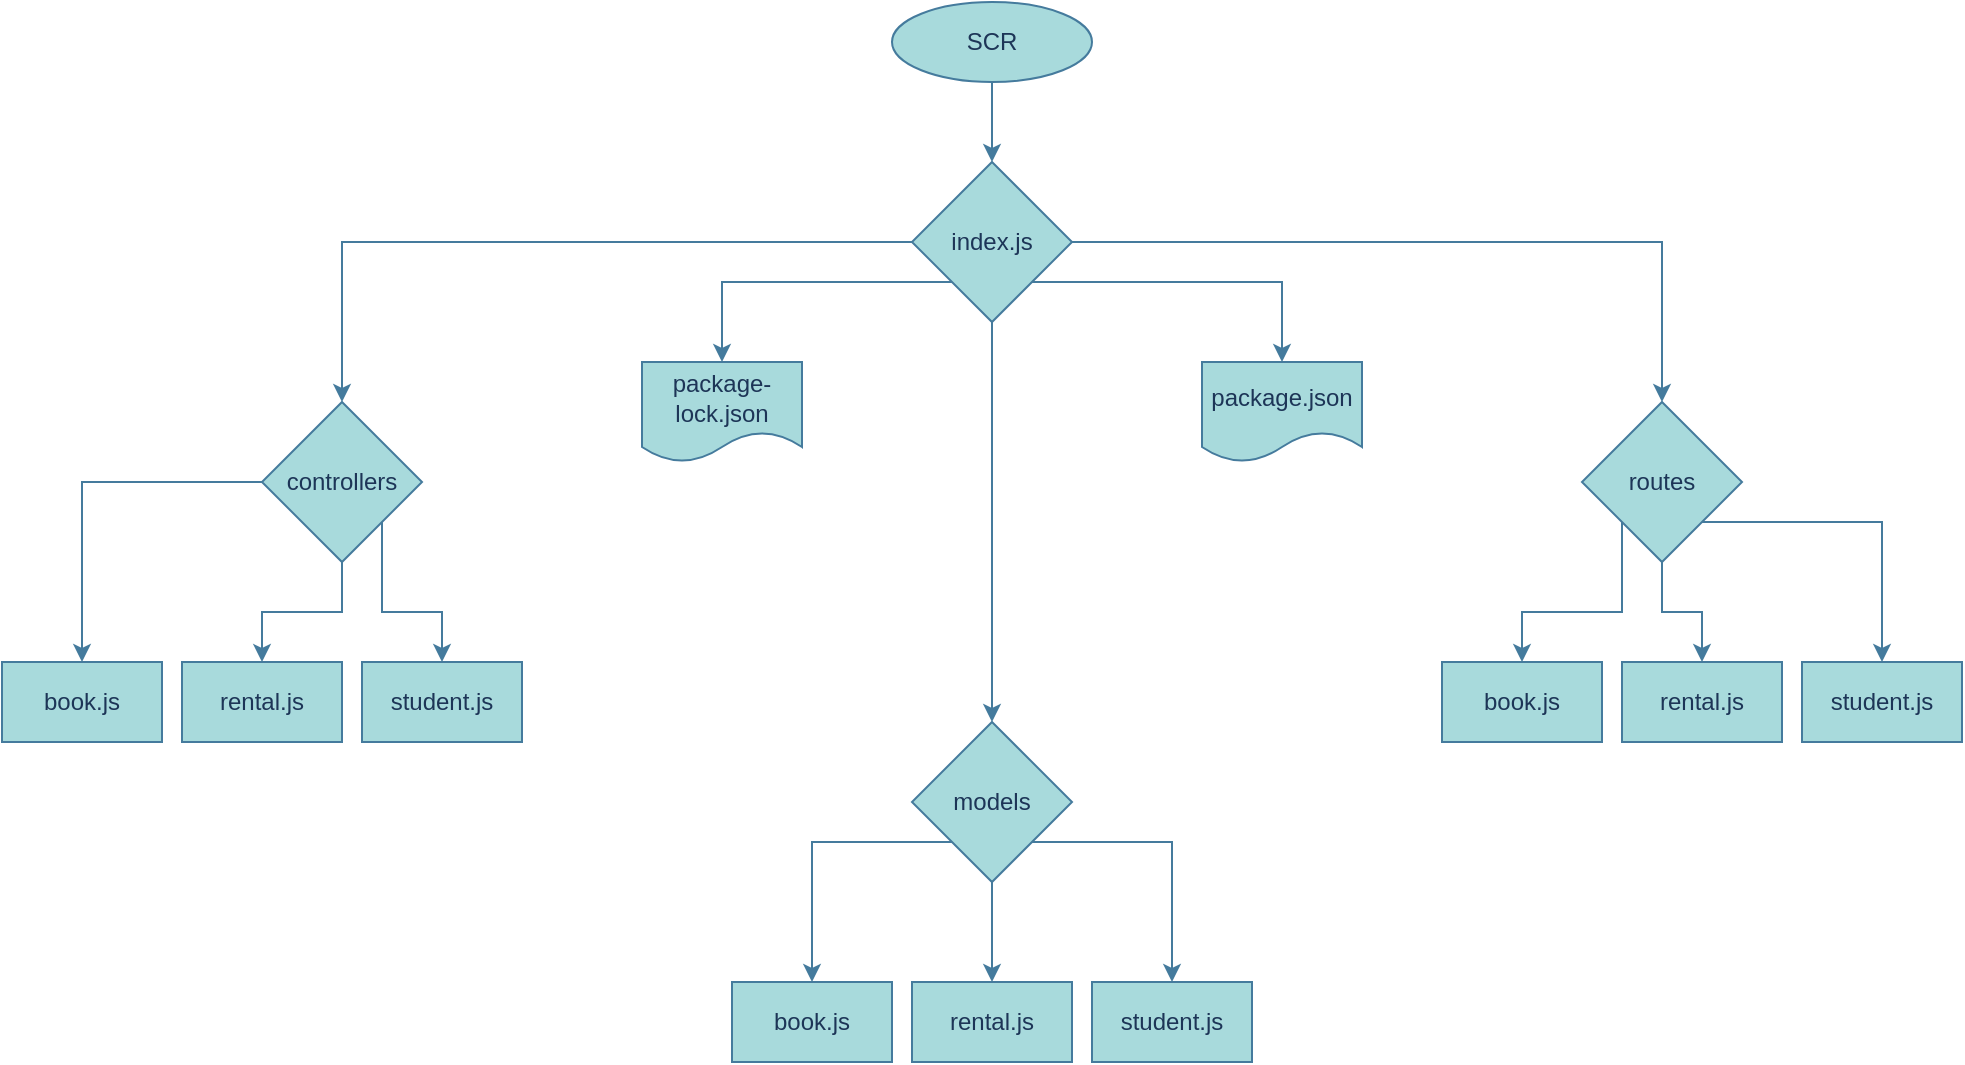<mxfile version="24.7.10">
  <diagram name="Página-1" id="parS8uF_OzrjPGljPjEX">
    <mxGraphModel dx="928" dy="615" grid="1" gridSize="10" guides="1" tooltips="1" connect="1" arrows="1" fold="1" page="1" pageScale="1" pageWidth="1169" pageHeight="827" math="0" shadow="0">
      <root>
        <mxCell id="0" />
        <mxCell id="1" parent="0" />
        <mxCell id="R6YDXP-DM-g-7m_YTFPq-2" style="edgeStyle=orthogonalEdgeStyle;rounded=0;orthogonalLoop=1;jettySize=auto;html=1;exitX=0.5;exitY=1;exitDx=0;exitDy=0;labelBackgroundColor=none;strokeColor=#457B9D;fontColor=default;" edge="1" parent="1" source="R6YDXP-DM-g-7m_YTFPq-1" target="R6YDXP-DM-g-7m_YTFPq-3">
          <mxGeometry relative="1" as="geometry">
            <mxPoint x="585" y="110" as="targetPoint" />
          </mxGeometry>
        </mxCell>
        <mxCell id="R6YDXP-DM-g-7m_YTFPq-1" value="SCR" style="ellipse;whiteSpace=wrap;html=1;align=center;labelBackgroundColor=none;fillColor=#A8DADC;strokeColor=#457B9D;fontColor=#1D3557;" vertex="1" parent="1">
          <mxGeometry x="525" y="30" width="100" height="40" as="geometry" />
        </mxCell>
        <mxCell id="R6YDXP-DM-g-7m_YTFPq-4" style="edgeStyle=orthogonalEdgeStyle;rounded=0;orthogonalLoop=1;jettySize=auto;html=1;labelBackgroundColor=none;strokeColor=#457B9D;fontColor=default;" edge="1" parent="1" source="R6YDXP-DM-g-7m_YTFPq-3" target="R6YDXP-DM-g-7m_YTFPq-5">
          <mxGeometry relative="1" as="geometry">
            <mxPoint x="250" y="150" as="targetPoint" />
          </mxGeometry>
        </mxCell>
        <mxCell id="R6YDXP-DM-g-7m_YTFPq-14" style="edgeStyle=orthogonalEdgeStyle;rounded=0;orthogonalLoop=1;jettySize=auto;html=1;labelBackgroundColor=none;strokeColor=#457B9D;fontColor=default;" edge="1" parent="1" source="R6YDXP-DM-g-7m_YTFPq-3" target="R6YDXP-DM-g-7m_YTFPq-11">
          <mxGeometry relative="1" as="geometry" />
        </mxCell>
        <mxCell id="R6YDXP-DM-g-7m_YTFPq-17" style="edgeStyle=orthogonalEdgeStyle;rounded=0;orthogonalLoop=1;jettySize=auto;html=1;entryX=0.5;entryY=0;entryDx=0;entryDy=0;labelBackgroundColor=none;strokeColor=#457B9D;fontColor=default;" edge="1" parent="1" source="R6YDXP-DM-g-7m_YTFPq-3" target="R6YDXP-DM-g-7m_YTFPq-10">
          <mxGeometry relative="1" as="geometry" />
        </mxCell>
        <mxCell id="R6YDXP-DM-g-7m_YTFPq-38" style="edgeStyle=orthogonalEdgeStyle;rounded=0;orthogonalLoop=1;jettySize=auto;html=1;exitX=0;exitY=1;exitDx=0;exitDy=0;entryX=0.5;entryY=0;entryDx=0;entryDy=0;labelBackgroundColor=none;strokeColor=#457B9D;fontColor=default;" edge="1" parent="1" source="R6YDXP-DM-g-7m_YTFPq-3" target="R6YDXP-DM-g-7m_YTFPq-36">
          <mxGeometry relative="1" as="geometry" />
        </mxCell>
        <mxCell id="R6YDXP-DM-g-7m_YTFPq-39" style="edgeStyle=orthogonalEdgeStyle;rounded=0;orthogonalLoop=1;jettySize=auto;html=1;exitX=1;exitY=1;exitDx=0;exitDy=0;entryX=0.5;entryY=0;entryDx=0;entryDy=0;labelBackgroundColor=none;strokeColor=#457B9D;fontColor=default;" edge="1" parent="1" source="R6YDXP-DM-g-7m_YTFPq-3" target="R6YDXP-DM-g-7m_YTFPq-37">
          <mxGeometry relative="1" as="geometry" />
        </mxCell>
        <mxCell id="R6YDXP-DM-g-7m_YTFPq-3" value="index.js" style="rhombus;whiteSpace=wrap;html=1;labelBackgroundColor=none;fillColor=#A8DADC;strokeColor=#457B9D;fontColor=#1D3557;" vertex="1" parent="1">
          <mxGeometry x="535" y="110" width="80" height="80" as="geometry" />
        </mxCell>
        <mxCell id="R6YDXP-DM-g-7m_YTFPq-21" style="edgeStyle=orthogonalEdgeStyle;rounded=0;orthogonalLoop=1;jettySize=auto;html=1;exitX=0.5;exitY=1;exitDx=0;exitDy=0;entryX=0.5;entryY=0;entryDx=0;entryDy=0;labelBackgroundColor=none;strokeColor=#457B9D;fontColor=default;" edge="1" parent="1" source="R6YDXP-DM-g-7m_YTFPq-5" target="R6YDXP-DM-g-7m_YTFPq-19">
          <mxGeometry relative="1" as="geometry" />
        </mxCell>
        <mxCell id="R6YDXP-DM-g-7m_YTFPq-22" style="edgeStyle=orthogonalEdgeStyle;rounded=0;orthogonalLoop=1;jettySize=auto;html=1;exitX=0;exitY=0.5;exitDx=0;exitDy=0;entryX=0.5;entryY=0;entryDx=0;entryDy=0;labelBackgroundColor=none;strokeColor=#457B9D;fontColor=default;" edge="1" parent="1" source="R6YDXP-DM-g-7m_YTFPq-5" target="R6YDXP-DM-g-7m_YTFPq-18">
          <mxGeometry relative="1" as="geometry" />
        </mxCell>
        <mxCell id="R6YDXP-DM-g-7m_YTFPq-23" style="edgeStyle=orthogonalEdgeStyle;rounded=0;orthogonalLoop=1;jettySize=auto;html=1;exitX=1;exitY=1;exitDx=0;exitDy=0;entryX=0.5;entryY=0;entryDx=0;entryDy=0;labelBackgroundColor=none;strokeColor=#457B9D;fontColor=default;" edge="1" parent="1" source="R6YDXP-DM-g-7m_YTFPq-5" target="R6YDXP-DM-g-7m_YTFPq-20">
          <mxGeometry relative="1" as="geometry" />
        </mxCell>
        <mxCell id="R6YDXP-DM-g-7m_YTFPq-5" value="controllers" style="rhombus;whiteSpace=wrap;html=1;labelBackgroundColor=none;fillColor=#A8DADC;strokeColor=#457B9D;fontColor=#1D3557;" vertex="1" parent="1">
          <mxGeometry x="210" y="230" width="80" height="80" as="geometry" />
        </mxCell>
        <mxCell id="R6YDXP-DM-g-7m_YTFPq-27" style="edgeStyle=orthogonalEdgeStyle;rounded=0;orthogonalLoop=1;jettySize=auto;html=1;exitX=0;exitY=1;exitDx=0;exitDy=0;entryX=0.5;entryY=0;entryDx=0;entryDy=0;labelBackgroundColor=none;strokeColor=#457B9D;fontColor=default;" edge="1" parent="1" source="R6YDXP-DM-g-7m_YTFPq-10" target="R6YDXP-DM-g-7m_YTFPq-24">
          <mxGeometry relative="1" as="geometry" />
        </mxCell>
        <mxCell id="R6YDXP-DM-g-7m_YTFPq-28" style="edgeStyle=orthogonalEdgeStyle;rounded=0;orthogonalLoop=1;jettySize=auto;html=1;exitX=0.5;exitY=1;exitDx=0;exitDy=0;entryX=0.5;entryY=0;entryDx=0;entryDy=0;labelBackgroundColor=none;strokeColor=#457B9D;fontColor=default;" edge="1" parent="1" source="R6YDXP-DM-g-7m_YTFPq-10" target="R6YDXP-DM-g-7m_YTFPq-25">
          <mxGeometry relative="1" as="geometry" />
        </mxCell>
        <mxCell id="R6YDXP-DM-g-7m_YTFPq-29" style="edgeStyle=orthogonalEdgeStyle;rounded=0;orthogonalLoop=1;jettySize=auto;html=1;exitX=1;exitY=1;exitDx=0;exitDy=0;entryX=0.5;entryY=0;entryDx=0;entryDy=0;labelBackgroundColor=none;strokeColor=#457B9D;fontColor=default;" edge="1" parent="1" source="R6YDXP-DM-g-7m_YTFPq-10" target="R6YDXP-DM-g-7m_YTFPq-26">
          <mxGeometry relative="1" as="geometry" />
        </mxCell>
        <mxCell id="R6YDXP-DM-g-7m_YTFPq-10" value="models" style="rhombus;whiteSpace=wrap;html=1;labelBackgroundColor=none;fillColor=#A8DADC;strokeColor=#457B9D;fontColor=#1D3557;" vertex="1" parent="1">
          <mxGeometry x="535" y="390" width="80" height="80" as="geometry" />
        </mxCell>
        <mxCell id="R6YDXP-DM-g-7m_YTFPq-33" style="edgeStyle=orthogonalEdgeStyle;rounded=0;orthogonalLoop=1;jettySize=auto;html=1;exitX=0;exitY=1;exitDx=0;exitDy=0;entryX=0.5;entryY=0;entryDx=0;entryDy=0;labelBackgroundColor=none;strokeColor=#457B9D;fontColor=default;" edge="1" parent="1" source="R6YDXP-DM-g-7m_YTFPq-11" target="R6YDXP-DM-g-7m_YTFPq-30">
          <mxGeometry relative="1" as="geometry" />
        </mxCell>
        <mxCell id="R6YDXP-DM-g-7m_YTFPq-34" style="edgeStyle=orthogonalEdgeStyle;rounded=0;orthogonalLoop=1;jettySize=auto;html=1;exitX=0.5;exitY=1;exitDx=0;exitDy=0;entryX=0.5;entryY=0;entryDx=0;entryDy=0;labelBackgroundColor=none;strokeColor=#457B9D;fontColor=default;" edge="1" parent="1" source="R6YDXP-DM-g-7m_YTFPq-11" target="R6YDXP-DM-g-7m_YTFPq-31">
          <mxGeometry relative="1" as="geometry" />
        </mxCell>
        <mxCell id="R6YDXP-DM-g-7m_YTFPq-35" style="edgeStyle=orthogonalEdgeStyle;rounded=0;orthogonalLoop=1;jettySize=auto;html=1;exitX=1;exitY=1;exitDx=0;exitDy=0;entryX=0.5;entryY=0;entryDx=0;entryDy=0;labelBackgroundColor=none;strokeColor=#457B9D;fontColor=default;" edge="1" parent="1" source="R6YDXP-DM-g-7m_YTFPq-11" target="R6YDXP-DM-g-7m_YTFPq-32">
          <mxGeometry relative="1" as="geometry" />
        </mxCell>
        <mxCell id="R6YDXP-DM-g-7m_YTFPq-11" value="routes" style="rhombus;whiteSpace=wrap;html=1;labelBackgroundColor=none;fillColor=#A8DADC;strokeColor=#457B9D;fontColor=#1D3557;" vertex="1" parent="1">
          <mxGeometry x="870" y="230" width="80" height="80" as="geometry" />
        </mxCell>
        <mxCell id="R6YDXP-DM-g-7m_YTFPq-18" value="book.js" style="rounded=0;whiteSpace=wrap;html=1;labelBackgroundColor=none;fillColor=#A8DADC;strokeColor=#457B9D;fontColor=#1D3557;" vertex="1" parent="1">
          <mxGeometry x="80" y="360" width="80" height="40" as="geometry" />
        </mxCell>
        <mxCell id="R6YDXP-DM-g-7m_YTFPq-19" value="rental.js" style="rounded=0;whiteSpace=wrap;html=1;labelBackgroundColor=none;fillColor=#A8DADC;strokeColor=#457B9D;fontColor=#1D3557;" vertex="1" parent="1">
          <mxGeometry x="170" y="360" width="80" height="40" as="geometry" />
        </mxCell>
        <mxCell id="R6YDXP-DM-g-7m_YTFPq-20" value="student.js" style="rounded=0;whiteSpace=wrap;html=1;labelBackgroundColor=none;fillColor=#A8DADC;strokeColor=#457B9D;fontColor=#1D3557;" vertex="1" parent="1">
          <mxGeometry x="260" y="360" width="80" height="40" as="geometry" />
        </mxCell>
        <mxCell id="R6YDXP-DM-g-7m_YTFPq-24" value="book.js" style="rounded=0;whiteSpace=wrap;html=1;labelBackgroundColor=none;fillColor=#A8DADC;strokeColor=#457B9D;fontColor=#1D3557;" vertex="1" parent="1">
          <mxGeometry x="445" y="520" width="80" height="40" as="geometry" />
        </mxCell>
        <mxCell id="R6YDXP-DM-g-7m_YTFPq-25" value="rental.js" style="rounded=0;whiteSpace=wrap;html=1;labelBackgroundColor=none;fillColor=#A8DADC;strokeColor=#457B9D;fontColor=#1D3557;" vertex="1" parent="1">
          <mxGeometry x="535" y="520" width="80" height="40" as="geometry" />
        </mxCell>
        <mxCell id="R6YDXP-DM-g-7m_YTFPq-26" value="student.js" style="rounded=0;whiteSpace=wrap;html=1;labelBackgroundColor=none;fillColor=#A8DADC;strokeColor=#457B9D;fontColor=#1D3557;" vertex="1" parent="1">
          <mxGeometry x="625" y="520" width="80" height="40" as="geometry" />
        </mxCell>
        <mxCell id="R6YDXP-DM-g-7m_YTFPq-30" value="book.js" style="rounded=0;whiteSpace=wrap;html=1;labelBackgroundColor=none;fillColor=#A8DADC;strokeColor=#457B9D;fontColor=#1D3557;" vertex="1" parent="1">
          <mxGeometry x="800" y="360" width="80" height="40" as="geometry" />
        </mxCell>
        <mxCell id="R6YDXP-DM-g-7m_YTFPq-31" value="rental.js" style="rounded=0;whiteSpace=wrap;html=1;labelBackgroundColor=none;fillColor=#A8DADC;strokeColor=#457B9D;fontColor=#1D3557;" vertex="1" parent="1">
          <mxGeometry x="890" y="360" width="80" height="40" as="geometry" />
        </mxCell>
        <mxCell id="R6YDXP-DM-g-7m_YTFPq-32" value="student.js" style="rounded=0;whiteSpace=wrap;html=1;labelBackgroundColor=none;fillColor=#A8DADC;strokeColor=#457B9D;fontColor=#1D3557;" vertex="1" parent="1">
          <mxGeometry x="980" y="360" width="80" height="40" as="geometry" />
        </mxCell>
        <mxCell id="R6YDXP-DM-g-7m_YTFPq-36" value="package-lock.json" style="shape=document;whiteSpace=wrap;html=1;boundedLbl=1;labelBackgroundColor=none;fillColor=#A8DADC;strokeColor=#457B9D;fontColor=#1D3557;" vertex="1" parent="1">
          <mxGeometry x="400" y="210" width="80" height="50" as="geometry" />
        </mxCell>
        <mxCell id="R6YDXP-DM-g-7m_YTFPq-37" value="package.json" style="shape=document;whiteSpace=wrap;html=1;boundedLbl=1;labelBackgroundColor=none;fillColor=#A8DADC;strokeColor=#457B9D;fontColor=#1D3557;" vertex="1" parent="1">
          <mxGeometry x="680" y="210" width="80" height="50" as="geometry" />
        </mxCell>
      </root>
    </mxGraphModel>
  </diagram>
</mxfile>
